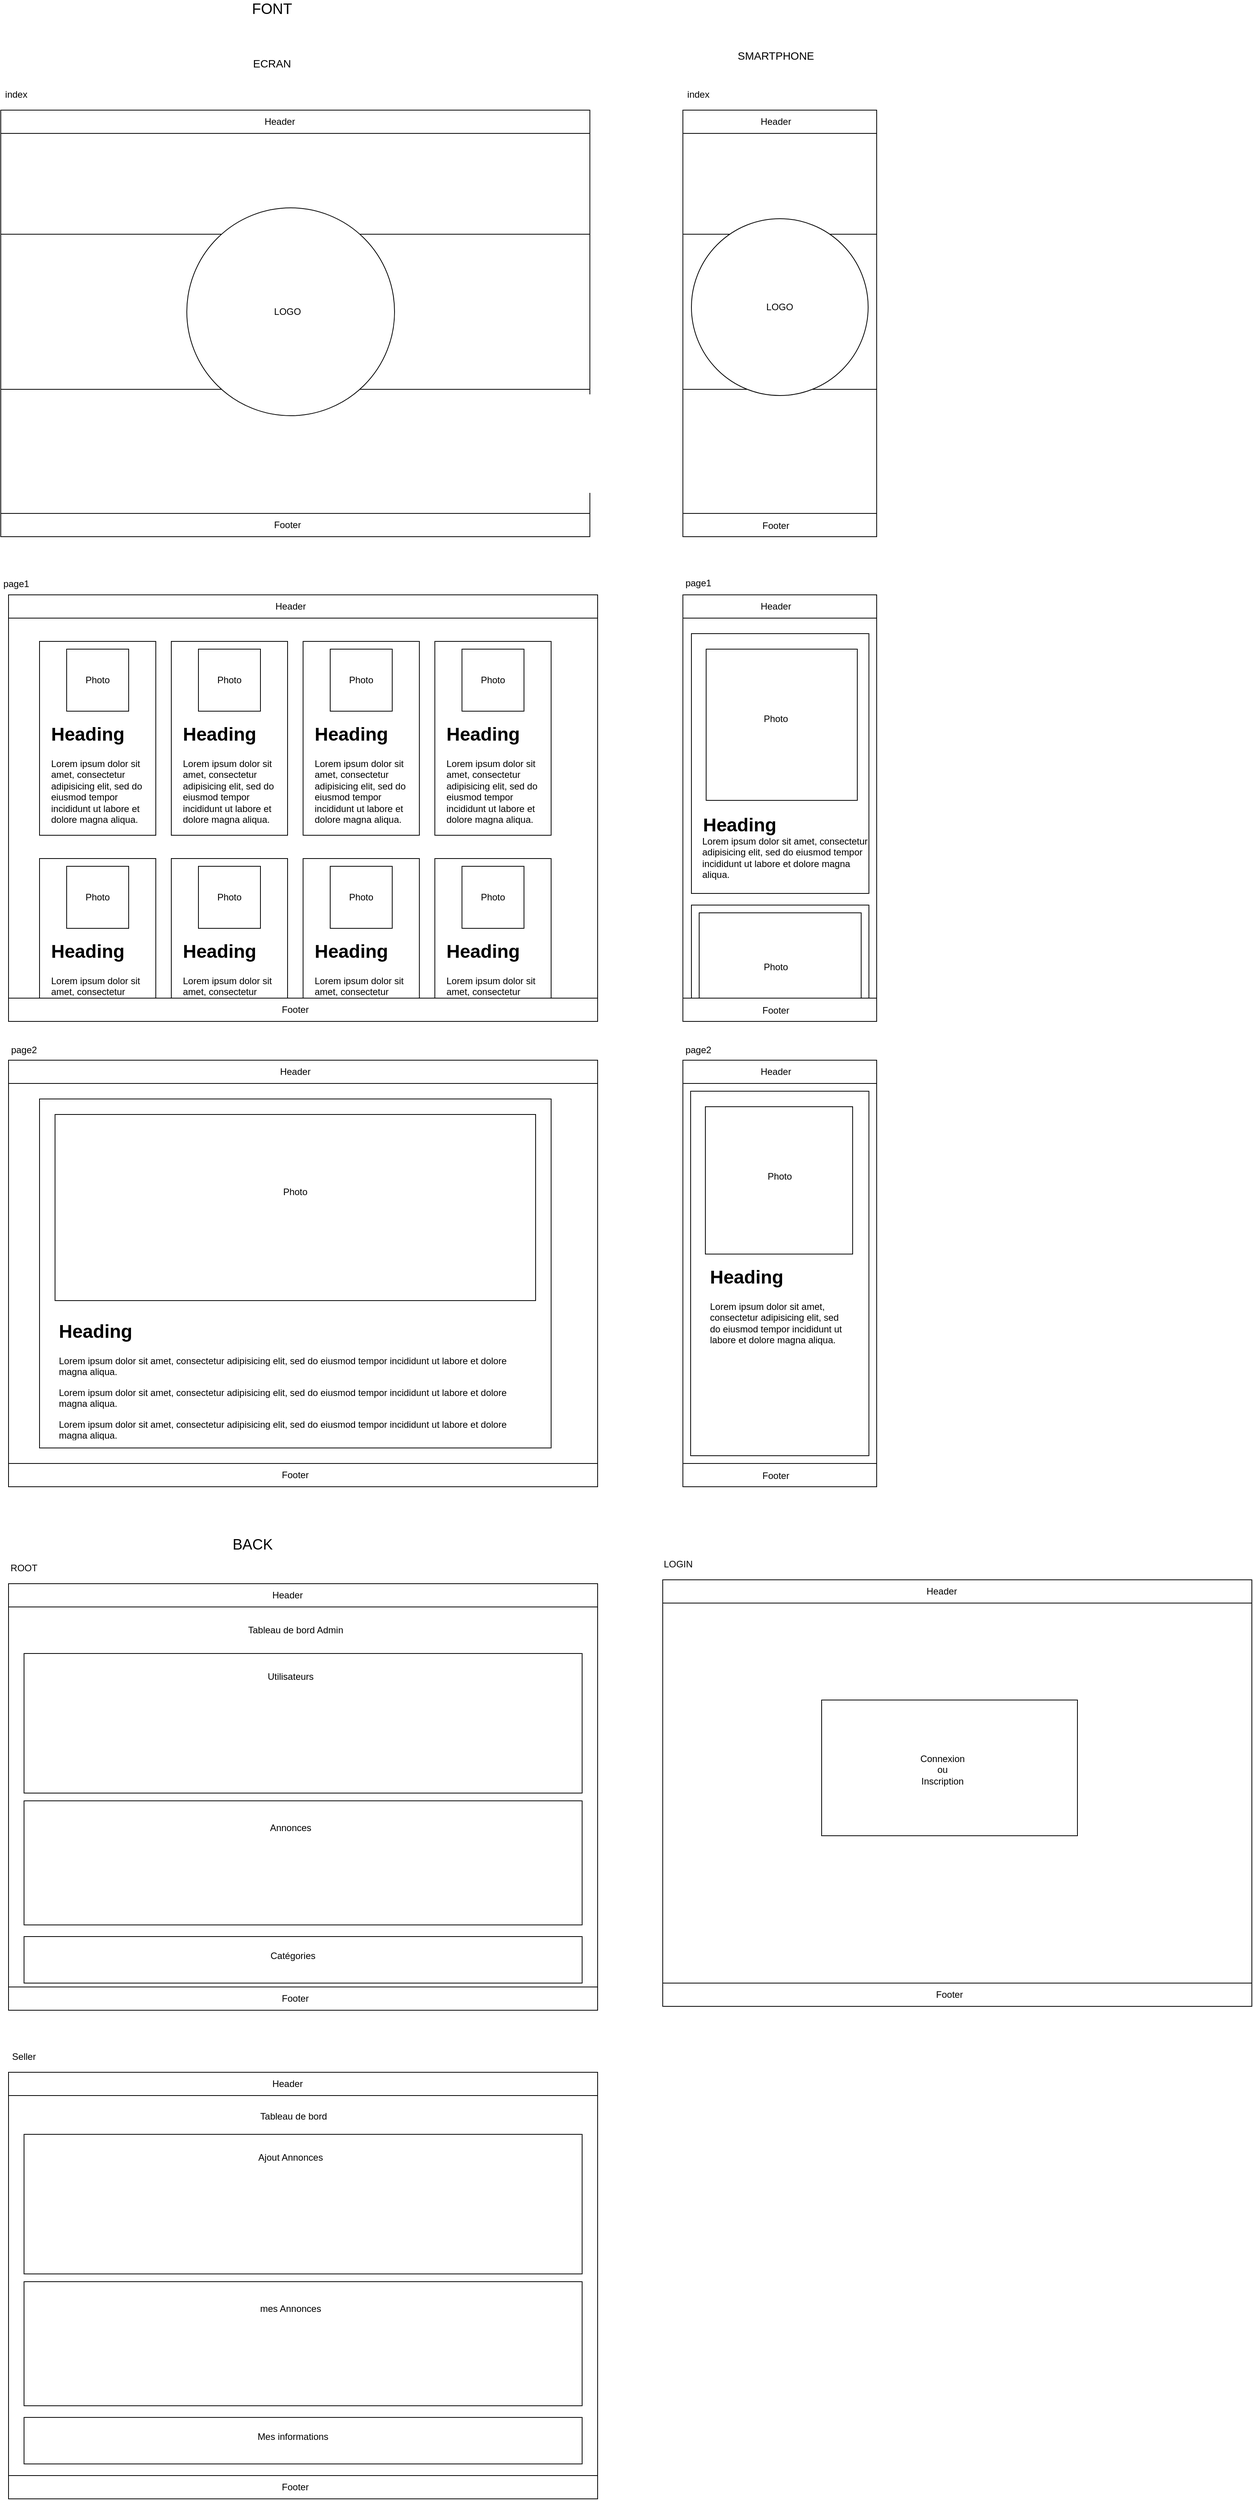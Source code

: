<mxfile version="14.9.8" type="google"><diagram id="tdbX2QrYH0g-Zr-28tCw" name="Page-1"><mxGraphModel dx="1761" dy="2123" grid="1" gridSize="10" guides="1" tooltips="1" connect="1" arrows="1" fold="1" page="1" pageScale="1" pageWidth="827" pageHeight="1169" math="0" shadow="0"><root><mxCell id="0"/><mxCell id="1" parent="0"/><mxCell id="PHDHNmewFoMIFUIKDX9B-2" value="" style="rounded=0;whiteSpace=wrap;html=1;" parent="1" vertex="1"><mxGeometry x="40" y="-1020" width="760" height="550" as="geometry"/></mxCell><mxCell id="PHDHNmewFoMIFUIKDX9B-4" value="" style="rounded=0;whiteSpace=wrap;html=1;" parent="1" vertex="1"><mxGeometry x="40" y="-860" width="760" height="200" as="geometry"/></mxCell><mxCell id="PHDHNmewFoMIFUIKDX9B-5" value="" style="ellipse;whiteSpace=wrap;html=1;aspect=fixed;" parent="1" vertex="1"><mxGeometry x="280" y="-894" width="268" height="268" as="geometry"/></mxCell><mxCell id="PHDHNmewFoMIFUIKDX9B-6" value="LOGO" style="text;html=1;strokeColor=none;fillColor=none;align=center;verticalAlign=middle;whiteSpace=wrap;rounded=0;" parent="1" vertex="1"><mxGeometry x="390" y="-770" width="40" height="20" as="geometry"/></mxCell><mxCell id="PHDHNmewFoMIFUIKDX9B-7" value="" style="rounded=0;whiteSpace=wrap;html=1;" parent="1" vertex="1"><mxGeometry x="40" y="-1020" width="760" height="30" as="geometry"/></mxCell><mxCell id="PHDHNmewFoMIFUIKDX9B-8" value="Header" style="text;html=1;strokeColor=none;fillColor=none;align=center;verticalAlign=middle;whiteSpace=wrap;rounded=0;" parent="1" vertex="1"><mxGeometry x="380" y="-1015" width="40" height="20" as="geometry"/></mxCell><mxCell id="PHDHNmewFoMIFUIKDX9B-11" value="" style="rounded=0;whiteSpace=wrap;html=1;" parent="1" vertex="1"><mxGeometry x="40" y="-500" width="760" height="30" as="geometry"/></mxCell><mxCell id="PHDHNmewFoMIFUIKDX9B-12" value="Footer" style="text;html=1;strokeColor=none;fillColor=none;align=center;verticalAlign=middle;whiteSpace=wrap;rounded=0;" parent="1" vertex="1"><mxGeometry x="390" y="-495" width="40" height="20" as="geometry"/></mxCell><mxCell id="PHDHNmewFoMIFUIKDX9B-13" value="page1" style="text;html=1;strokeColor=none;fillColor=none;align=center;verticalAlign=middle;whiteSpace=wrap;rounded=0;" parent="1" vertex="1"><mxGeometry x="40" y="-419" width="40" height="20" as="geometry"/></mxCell><mxCell id="PHDHNmewFoMIFUIKDX9B-14" value="index" style="text;html=1;strokeColor=none;fillColor=none;align=center;verticalAlign=middle;whiteSpace=wrap;rounded=0;" parent="1" vertex="1"><mxGeometry x="40" y="-1050" width="40" height="20" as="geometry"/></mxCell><mxCell id="9xBGS1cUv5TRzzqlRXga-6" value="" style="rounded=0;whiteSpace=wrap;html=1;" parent="1" vertex="1"><mxGeometry x="50" y="-395" width="760" height="550" as="geometry"/></mxCell><mxCell id="9xBGS1cUv5TRzzqlRXga-4" value="" style="rounded=0;whiteSpace=wrap;html=1;" parent="1" vertex="1"><mxGeometry x="50" y="125" width="760" height="30" as="geometry"/></mxCell><mxCell id="9xBGS1cUv5TRzzqlRXga-5" value="Footer" style="text;html=1;strokeColor=none;fillColor=none;align=center;verticalAlign=middle;whiteSpace=wrap;rounded=0;" parent="1" vertex="1"><mxGeometry x="400" y="130" width="40" height="20" as="geometry"/></mxCell><mxCell id="9xBGS1cUv5TRzzqlRXga-7" value="" style="rounded=0;whiteSpace=wrap;html=1;" parent="1" vertex="1"><mxGeometry x="50" y="-395" width="760" height="30" as="geometry"/></mxCell><mxCell id="9xBGS1cUv5TRzzqlRXga-8" value="Header" style="text;html=1;strokeColor=none;fillColor=none;align=center;verticalAlign=middle;whiteSpace=wrap;rounded=0;" parent="1" vertex="1"><mxGeometry x="394" y="-390" width="40" height="20" as="geometry"/></mxCell><mxCell id="9xBGS1cUv5TRzzqlRXga-10" value="" style="rounded=0;whiteSpace=wrap;html=1;" parent="1" vertex="1"><mxGeometry x="90" y="-335" width="150" height="250" as="geometry"/></mxCell><mxCell id="9xBGS1cUv5TRzzqlRXga-9" value="" style="whiteSpace=wrap;html=1;aspect=fixed;" parent="1" vertex="1"><mxGeometry x="125" y="-325" width="80" height="80" as="geometry"/></mxCell><mxCell id="9xBGS1cUv5TRzzqlRXga-11" value="Photo" style="text;html=1;strokeColor=none;fillColor=none;align=center;verticalAlign=middle;whiteSpace=wrap;rounded=0;" parent="1" vertex="1"><mxGeometry x="145" y="-295" width="40" height="20" as="geometry"/></mxCell><mxCell id="9xBGS1cUv5TRzzqlRXga-12" value="&lt;h1&gt;Heading&lt;/h1&gt;&lt;p&gt;Lorem ipsum dolor sit amet, consectetur adipisicing elit, sed do eiusmod tempor incididunt ut labore et dolore magna aliqua.&lt;/p&gt;" style="text;html=1;strokeColor=none;fillColor=none;spacing=5;spacingTop=-20;whiteSpace=wrap;overflow=hidden;rounded=0;" parent="1" vertex="1"><mxGeometry x="100" y="-235" width="130" height="140" as="geometry"/></mxCell><mxCell id="9xBGS1cUv5TRzzqlRXga-13" value="" style="rounded=0;whiteSpace=wrap;html=1;" parent="1" vertex="1"><mxGeometry x="260" y="-335" width="150" height="250" as="geometry"/></mxCell><mxCell id="9xBGS1cUv5TRzzqlRXga-14" value="" style="whiteSpace=wrap;html=1;aspect=fixed;" parent="1" vertex="1"><mxGeometry x="295" y="-325" width="80" height="80" as="geometry"/></mxCell><mxCell id="9xBGS1cUv5TRzzqlRXga-15" value="Photo" style="text;html=1;strokeColor=none;fillColor=none;align=center;verticalAlign=middle;whiteSpace=wrap;rounded=0;" parent="1" vertex="1"><mxGeometry x="315" y="-295" width="40" height="20" as="geometry"/></mxCell><mxCell id="9xBGS1cUv5TRzzqlRXga-16" value="&lt;h1&gt;Heading&lt;/h1&gt;&lt;p&gt;Lorem ipsum dolor sit amet, consectetur adipisicing elit, sed do eiusmod tempor incididunt ut labore et dolore magna aliqua.&lt;/p&gt;" style="text;html=1;strokeColor=none;fillColor=none;spacing=5;spacingTop=-20;whiteSpace=wrap;overflow=hidden;rounded=0;" parent="1" vertex="1"><mxGeometry x="270" y="-235" width="130" height="140" as="geometry"/></mxCell><mxCell id="9xBGS1cUv5TRzzqlRXga-17" value="" style="rounded=0;whiteSpace=wrap;html=1;" parent="1" vertex="1"><mxGeometry x="430" y="-335" width="150" height="250" as="geometry"/></mxCell><mxCell id="9xBGS1cUv5TRzzqlRXga-18" value="" style="whiteSpace=wrap;html=1;aspect=fixed;" parent="1" vertex="1"><mxGeometry x="465" y="-325" width="80" height="80" as="geometry"/></mxCell><mxCell id="9xBGS1cUv5TRzzqlRXga-19" value="Photo" style="text;html=1;strokeColor=none;fillColor=none;align=center;verticalAlign=middle;whiteSpace=wrap;rounded=0;" parent="1" vertex="1"><mxGeometry x="485" y="-295" width="40" height="20" as="geometry"/></mxCell><mxCell id="9xBGS1cUv5TRzzqlRXga-20" value="&lt;h1&gt;Heading&lt;/h1&gt;&lt;p&gt;Lorem ipsum dolor sit amet, consectetur adipisicing elit, sed do eiusmod tempor incididunt ut labore et dolore magna aliqua.&lt;/p&gt;" style="text;html=1;strokeColor=none;fillColor=none;spacing=5;spacingTop=-20;whiteSpace=wrap;overflow=hidden;rounded=0;" parent="1" vertex="1"><mxGeometry x="440" y="-235" width="130" height="140" as="geometry"/></mxCell><mxCell id="9xBGS1cUv5TRzzqlRXga-21" value="" style="rounded=0;whiteSpace=wrap;html=1;" parent="1" vertex="1"><mxGeometry x="600" y="-335" width="150" height="250" as="geometry"/></mxCell><mxCell id="9xBGS1cUv5TRzzqlRXga-22" value="" style="whiteSpace=wrap;html=1;aspect=fixed;" parent="1" vertex="1"><mxGeometry x="635" y="-325" width="80" height="80" as="geometry"/></mxCell><mxCell id="9xBGS1cUv5TRzzqlRXga-23" value="Photo" style="text;html=1;strokeColor=none;fillColor=none;align=center;verticalAlign=middle;whiteSpace=wrap;rounded=0;" parent="1" vertex="1"><mxGeometry x="655" y="-295" width="40" height="20" as="geometry"/></mxCell><mxCell id="9xBGS1cUv5TRzzqlRXga-24" value="&lt;h1&gt;Heading&lt;/h1&gt;&lt;p&gt;Lorem ipsum dolor sit amet, consectetur adipisicing elit, sed do eiusmod tempor incididunt ut labore et dolore magna aliqua.&lt;/p&gt;" style="text;html=1;strokeColor=none;fillColor=none;spacing=5;spacingTop=-20;whiteSpace=wrap;overflow=hidden;rounded=0;" parent="1" vertex="1"><mxGeometry x="610" y="-235" width="130" height="140" as="geometry"/></mxCell><mxCell id="9xBGS1cUv5TRzzqlRXga-25" value="" style="rounded=0;whiteSpace=wrap;html=1;" parent="1" vertex="1"><mxGeometry x="90" y="-55" width="150" height="180" as="geometry"/></mxCell><mxCell id="9xBGS1cUv5TRzzqlRXga-26" value="" style="whiteSpace=wrap;html=1;aspect=fixed;" parent="1" vertex="1"><mxGeometry x="125" y="-45" width="80" height="80" as="geometry"/></mxCell><mxCell id="9xBGS1cUv5TRzzqlRXga-27" value="Photo" style="text;html=1;strokeColor=none;fillColor=none;align=center;verticalAlign=middle;whiteSpace=wrap;rounded=0;" parent="1" vertex="1"><mxGeometry x="145" y="-15" width="40" height="20" as="geometry"/></mxCell><mxCell id="9xBGS1cUv5TRzzqlRXga-28" value="&lt;h1&gt;Heading&lt;/h1&gt;&lt;p&gt;Lorem ipsum dolor sit amet, consectetur adipisicing elit, sed do eiusmod tempor incididunt ut labore et dolore magna aliqua.&lt;/p&gt;" style="text;html=1;strokeColor=none;fillColor=none;spacing=5;spacingTop=-20;whiteSpace=wrap;overflow=hidden;rounded=0;" parent="1" vertex="1"><mxGeometry x="100" y="45" width="130" height="80" as="geometry"/></mxCell><mxCell id="9xBGS1cUv5TRzzqlRXga-29" value="" style="rounded=0;whiteSpace=wrap;html=1;" parent="1" vertex="1"><mxGeometry x="260" y="-55" width="150" height="180" as="geometry"/></mxCell><mxCell id="9xBGS1cUv5TRzzqlRXga-30" value="" style="whiteSpace=wrap;html=1;aspect=fixed;" parent="1" vertex="1"><mxGeometry x="295" y="-45" width="80" height="80" as="geometry"/></mxCell><mxCell id="9xBGS1cUv5TRzzqlRXga-31" value="Photo" style="text;html=1;strokeColor=none;fillColor=none;align=center;verticalAlign=middle;whiteSpace=wrap;rounded=0;" parent="1" vertex="1"><mxGeometry x="315" y="-15" width="40" height="20" as="geometry"/></mxCell><mxCell id="9xBGS1cUv5TRzzqlRXga-32" value="&lt;h1&gt;Heading&lt;/h1&gt;&lt;p&gt;Lorem ipsum dolor sit amet, consectetur adipisicing elit, sed do eiusmod tempor incididunt ut labore et dolore magna aliqua.&lt;/p&gt;" style="text;html=1;strokeColor=none;fillColor=none;spacing=5;spacingTop=-20;whiteSpace=wrap;overflow=hidden;rounded=0;" parent="1" vertex="1"><mxGeometry x="270" y="45" width="130" height="80" as="geometry"/></mxCell><mxCell id="9xBGS1cUv5TRzzqlRXga-33" value="" style="rounded=0;whiteSpace=wrap;html=1;" parent="1" vertex="1"><mxGeometry x="430" y="-55" width="150" height="180" as="geometry"/></mxCell><mxCell id="9xBGS1cUv5TRzzqlRXga-34" value="" style="whiteSpace=wrap;html=1;aspect=fixed;" parent="1" vertex="1"><mxGeometry x="465" y="-45" width="80" height="80" as="geometry"/></mxCell><mxCell id="9xBGS1cUv5TRzzqlRXga-35" value="Photo" style="text;html=1;strokeColor=none;fillColor=none;align=center;verticalAlign=middle;whiteSpace=wrap;rounded=0;" parent="1" vertex="1"><mxGeometry x="485" y="-15" width="40" height="20" as="geometry"/></mxCell><mxCell id="9xBGS1cUv5TRzzqlRXga-36" value="&lt;h1&gt;Heading&lt;/h1&gt;&lt;p&gt;Lorem ipsum dolor sit amet, consectetur adipisicing elit, sed do eiusmod tempor incididunt ut labore et dolore magna aliqua.&lt;/p&gt;" style="text;html=1;strokeColor=none;fillColor=none;spacing=5;spacingTop=-20;whiteSpace=wrap;overflow=hidden;rounded=0;" parent="1" vertex="1"><mxGeometry x="440" y="45" width="130" height="80" as="geometry"/></mxCell><mxCell id="9xBGS1cUv5TRzzqlRXga-37" value="" style="rounded=0;whiteSpace=wrap;html=1;" parent="1" vertex="1"><mxGeometry x="600" y="-55" width="150" height="180" as="geometry"/></mxCell><mxCell id="9xBGS1cUv5TRzzqlRXga-38" value="" style="whiteSpace=wrap;html=1;aspect=fixed;" parent="1" vertex="1"><mxGeometry x="635" y="-45" width="80" height="80" as="geometry"/></mxCell><mxCell id="9xBGS1cUv5TRzzqlRXga-39" value="Photo" style="text;html=1;strokeColor=none;fillColor=none;align=center;verticalAlign=middle;whiteSpace=wrap;rounded=0;" parent="1" vertex="1"><mxGeometry x="655" y="-15" width="40" height="20" as="geometry"/></mxCell><mxCell id="9xBGS1cUv5TRzzqlRXga-40" value="&lt;h1&gt;Heading&lt;/h1&gt;&lt;p&gt;Lorem ipsum dolor sit amet, consectetur adipisicing elit, sed do eiusmod tempor incididunt ut labore et dolore magna aliqua.&lt;/p&gt;" style="text;html=1;strokeColor=none;fillColor=none;spacing=5;spacingTop=-20;whiteSpace=wrap;overflow=hidden;rounded=0;" parent="1" vertex="1"><mxGeometry x="610" y="45" width="130" height="80" as="geometry"/></mxCell><mxCell id="9xBGS1cUv5TRzzqlRXga-41" value="" style="rounded=0;whiteSpace=wrap;html=1;" parent="1" vertex="1"><mxGeometry x="50" y="205" width="760" height="550" as="geometry"/></mxCell><mxCell id="9xBGS1cUv5TRzzqlRXga-42" value="" style="rounded=0;whiteSpace=wrap;html=1;" parent="1" vertex="1"><mxGeometry x="50" y="205" width="760" height="30" as="geometry"/></mxCell><mxCell id="9xBGS1cUv5TRzzqlRXga-43" value="" style="rounded=0;whiteSpace=wrap;html=1;" parent="1" vertex="1"><mxGeometry x="50" y="725" width="760" height="30" as="geometry"/></mxCell><mxCell id="9xBGS1cUv5TRzzqlRXga-44" value="Header" style="text;html=1;strokeColor=none;fillColor=none;align=center;verticalAlign=middle;whiteSpace=wrap;rounded=0;" parent="1" vertex="1"><mxGeometry x="400" y="210" width="40" height="20" as="geometry"/></mxCell><mxCell id="9xBGS1cUv5TRzzqlRXga-45" value="Footer" style="text;html=1;strokeColor=none;fillColor=none;align=center;verticalAlign=middle;whiteSpace=wrap;rounded=0;" parent="1" vertex="1"><mxGeometry x="400" y="730" width="40" height="20" as="geometry"/></mxCell><mxCell id="9xBGS1cUv5TRzzqlRXga-47" value="" style="rounded=0;whiteSpace=wrap;html=1;" parent="1" vertex="1"><mxGeometry x="90" y="255" width="660" height="450" as="geometry"/></mxCell><mxCell id="9xBGS1cUv5TRzzqlRXga-48" value="&lt;h1&gt;Heading&lt;/h1&gt;&lt;p&gt;Lorem ipsum dolor sit amet, consectetur adipisicing elit, sed do eiusmod tempor incididunt ut labore et dolore magna aliqua.&lt;/p&gt;&lt;p&gt;Lorem ipsum dolor sit amet, consectetur adipisicing elit, sed do eiusmod tempor incididunt ut labore et dolore magna aliqua.&lt;br&gt;&lt;/p&gt;Lorem ipsum dolor sit amet, consectetur adipisicing elit, sed do eiusmod tempor incididunt ut labore et dolore magna aliqua." style="text;html=1;strokeColor=none;fillColor=none;spacing=5;spacingTop=-20;whiteSpace=wrap;overflow=hidden;rounded=0;" parent="1" vertex="1"><mxGeometry x="110" y="535" width="620" height="160" as="geometry"/></mxCell><mxCell id="9xBGS1cUv5TRzzqlRXga-50" value="" style="rounded=0;whiteSpace=wrap;html=1;" parent="1" vertex="1"><mxGeometry x="110" y="275" width="620" height="240" as="geometry"/></mxCell><mxCell id="9xBGS1cUv5TRzzqlRXga-51" value="Photo" style="text;html=1;strokeColor=none;fillColor=none;align=center;verticalAlign=middle;whiteSpace=wrap;rounded=0;" parent="1" vertex="1"><mxGeometry x="400" y="365" width="40" height="20" as="geometry"/></mxCell><mxCell id="9xBGS1cUv5TRzzqlRXga-52" value="" style="rounded=0;whiteSpace=wrap;html=1;" parent="1" vertex="1"><mxGeometry x="920" y="-1020" width="250" height="550" as="geometry"/></mxCell><mxCell id="9xBGS1cUv5TRzzqlRXga-53" value="" style="rounded=0;whiteSpace=wrap;html=1;" parent="1" vertex="1"><mxGeometry x="920" y="-860" width="250" height="200" as="geometry"/></mxCell><mxCell id="9xBGS1cUv5TRzzqlRXga-54" value="" style="ellipse;whiteSpace=wrap;html=1;aspect=fixed;" parent="1" vertex="1"><mxGeometry x="931" y="-880" width="228" height="228" as="geometry"/></mxCell><mxCell id="9xBGS1cUv5TRzzqlRXga-55" value="LOGO" style="text;html=1;strokeColor=none;fillColor=none;align=center;verticalAlign=middle;whiteSpace=wrap;rounded=0;" parent="1" vertex="1"><mxGeometry x="1025" y="-776" width="40" height="20" as="geometry"/></mxCell><mxCell id="9xBGS1cUv5TRzzqlRXga-56" value="" style="rounded=0;whiteSpace=wrap;html=1;" parent="1" vertex="1"><mxGeometry x="920" y="-1020" width="250" height="30" as="geometry"/></mxCell><mxCell id="9xBGS1cUv5TRzzqlRXga-57" value="Header" style="text;html=1;strokeColor=none;fillColor=none;align=center;verticalAlign=middle;whiteSpace=wrap;rounded=0;" parent="1" vertex="1"><mxGeometry x="1020" y="-1015" width="40" height="20" as="geometry"/></mxCell><mxCell id="9xBGS1cUv5TRzzqlRXga-58" value="" style="rounded=0;whiteSpace=wrap;html=1;" parent="1" vertex="1"><mxGeometry x="920" y="-500" width="250" height="30" as="geometry"/></mxCell><mxCell id="9xBGS1cUv5TRzzqlRXga-59" value="Footer" style="text;html=1;strokeColor=none;fillColor=none;align=center;verticalAlign=middle;whiteSpace=wrap;rounded=0;" parent="1" vertex="1"><mxGeometry x="1020" y="-494" width="40" height="20" as="geometry"/></mxCell><mxCell id="9xBGS1cUv5TRzzqlRXga-60" value="index" style="text;html=1;strokeColor=none;fillColor=none;align=center;verticalAlign=middle;whiteSpace=wrap;rounded=0;" parent="1" vertex="1"><mxGeometry x="920" y="-1050" width="40" height="20" as="geometry"/></mxCell><mxCell id="9xBGS1cUv5TRzzqlRXga-62" value="" style="rounded=0;whiteSpace=wrap;html=1;" parent="1" vertex="1"><mxGeometry x="920" y="-395" width="250" height="550" as="geometry"/></mxCell><mxCell id="9xBGS1cUv5TRzzqlRXga-66" value="" style="rounded=0;whiteSpace=wrap;html=1;" parent="1" vertex="1"><mxGeometry x="920" y="-395" width="250" height="30" as="geometry"/></mxCell><mxCell id="9xBGS1cUv5TRzzqlRXga-67" value="Header" style="text;html=1;strokeColor=none;fillColor=none;align=center;verticalAlign=middle;whiteSpace=wrap;rounded=0;" parent="1" vertex="1"><mxGeometry x="1020" y="-390" width="40" height="20" as="geometry"/></mxCell><mxCell id="9xBGS1cUv5TRzzqlRXga-70" value="" style="rounded=0;whiteSpace=wrap;html=1;" parent="1" vertex="1"><mxGeometry x="920" y="205" width="250" height="550" as="geometry"/></mxCell><mxCell id="9xBGS1cUv5TRzzqlRXga-71" value="" style="rounded=0;whiteSpace=wrap;html=1;" parent="1" vertex="1"><mxGeometry x="920" y="205" width="250" height="30" as="geometry"/></mxCell><mxCell id="9xBGS1cUv5TRzzqlRXga-72" value="Header" style="text;html=1;strokeColor=none;fillColor=none;align=center;verticalAlign=middle;whiteSpace=wrap;rounded=0;" parent="1" vertex="1"><mxGeometry x="1020" y="210" width="40" height="20" as="geometry"/></mxCell><mxCell id="9xBGS1cUv5TRzzqlRXga-73" value="" style="rounded=0;whiteSpace=wrap;html=1;" parent="1" vertex="1"><mxGeometry x="920" y="725" width="250" height="30" as="geometry"/></mxCell><mxCell id="9xBGS1cUv5TRzzqlRXga-74" value="Footer" style="text;html=1;strokeColor=none;fillColor=none;align=center;verticalAlign=middle;whiteSpace=wrap;rounded=0;" parent="1" vertex="1"><mxGeometry x="1020" y="731" width="40" height="20" as="geometry"/></mxCell><mxCell id="9xBGS1cUv5TRzzqlRXga-75" value="" style="rounded=0;whiteSpace=wrap;html=1;" parent="1" vertex="1"><mxGeometry x="930" y="245" width="230" height="470" as="geometry"/></mxCell><mxCell id="9xBGS1cUv5TRzzqlRXga-76" value="" style="whiteSpace=wrap;html=1;aspect=fixed;" parent="1" vertex="1"><mxGeometry x="949" y="265" width="190" height="190" as="geometry"/></mxCell><mxCell id="9xBGS1cUv5TRzzqlRXga-77" value="Photo" style="text;html=1;strokeColor=none;fillColor=none;align=center;verticalAlign=middle;whiteSpace=wrap;rounded=0;" parent="1" vertex="1"><mxGeometry x="1025" y="345" width="40" height="20" as="geometry"/></mxCell><mxCell id="9xBGS1cUv5TRzzqlRXga-78" value="&lt;h1&gt;Heading&lt;/h1&gt;&lt;p&gt;Lorem ipsum dolor sit amet, consectetur adipisicing elit, sed do eiusmod tempor incididunt ut labore et dolore magna aliqua.&lt;/p&gt;" style="text;html=1;strokeColor=none;fillColor=none;spacing=5;spacingTop=-20;whiteSpace=wrap;overflow=hidden;rounded=0;" parent="1" vertex="1"><mxGeometry x="950" y="465" width="190" height="220" as="geometry"/></mxCell><mxCell id="9xBGS1cUv5TRzzqlRXga-79" value="" style="rounded=0;whiteSpace=wrap;html=1;" parent="1" vertex="1"><mxGeometry x="931" y="-345" width="229" height="335" as="geometry"/></mxCell><mxCell id="9xBGS1cUv5TRzzqlRXga-80" value="" style="whiteSpace=wrap;html=1;aspect=fixed;" parent="1" vertex="1"><mxGeometry x="950" y="-325" width="195" height="195" as="geometry"/></mxCell><mxCell id="9xBGS1cUv5TRzzqlRXga-81" value="Photo" style="text;html=1;strokeColor=none;fillColor=none;align=center;verticalAlign=middle;whiteSpace=wrap;rounded=0;" parent="1" vertex="1"><mxGeometry x="1020" y="-245" width="40" height="20" as="geometry"/></mxCell><mxCell id="9xBGS1cUv5TRzzqlRXga-82" value="&lt;h1&gt;Heading&lt;/h1&gt;&lt;p&gt;Lorem ipsum dolor sit amet, consectetur adipisicing elit, sed do eiusmod tempor incididunt ut labore et dolore magna aliqua.&lt;/p&gt;" style="text;html=1;strokeColor=none;fillColor=none;spacing=5;spacingTop=-20;whiteSpace=wrap;overflow=hidden;rounded=0;" parent="1" vertex="1"><mxGeometry x="941" y="-118" width="130" height="40" as="geometry"/></mxCell><mxCell id="9xBGS1cUv5TRzzqlRXga-86" value="&lt;h1&gt;&lt;br&gt;&lt;/h1&gt;&lt;p&gt;Lorem ipsum dolor sit amet, consectetur adipisicing elit, sed do eiusmod tempor incididunt ut labore et dolore magna aliqua.&lt;/p&gt;" style="text;html=1;strokeColor=none;fillColor=none;spacing=5;spacingTop=-20;whiteSpace=wrap;overflow=hidden;rounded=0;" parent="1" vertex="1"><mxGeometry x="940" y="-135" width="225" height="140" as="geometry"/></mxCell><mxCell id="9xBGS1cUv5TRzzqlRXga-103" value="page1" style="text;html=1;strokeColor=none;fillColor=none;align=center;verticalAlign=middle;whiteSpace=wrap;rounded=0;" parent="1" vertex="1"><mxGeometry x="920" y="-420" width="40" height="20" as="geometry"/></mxCell><mxCell id="9xBGS1cUv5TRzzqlRXga-104" value="page2" style="text;html=1;strokeColor=none;fillColor=none;align=center;verticalAlign=middle;whiteSpace=wrap;rounded=0;" parent="1" vertex="1"><mxGeometry x="50" y="182" width="40" height="20" as="geometry"/></mxCell><mxCell id="9xBGS1cUv5TRzzqlRXga-105" value="page2" style="text;html=1;strokeColor=none;fillColor=none;align=center;verticalAlign=middle;whiteSpace=wrap;rounded=0;" parent="1" vertex="1"><mxGeometry x="920" y="182" width="40" height="20" as="geometry"/></mxCell><mxCell id="9xBGS1cUv5TRzzqlRXga-106" value="&lt;span style=&quot;font-size: 14px&quot;&gt;ECRAN&lt;/span&gt;" style="text;html=1;strokeColor=none;fillColor=none;align=center;verticalAlign=middle;whiteSpace=wrap;rounded=0;" parent="1" vertex="1"><mxGeometry x="340" y="-1090" width="100" height="20" as="geometry"/></mxCell><mxCell id="9xBGS1cUv5TRzzqlRXga-107" value="&lt;span style=&quot;font-size: 14px&quot;&gt;SMARTPHONE&lt;/span&gt;" style="text;html=1;strokeColor=none;fillColor=none;align=center;verticalAlign=middle;whiteSpace=wrap;rounded=0;" parent="1" vertex="1"><mxGeometry x="990" y="-1100" width="100" height="20" as="geometry"/></mxCell><mxCell id="9xBGS1cUv5TRzzqlRXga-108" value="&lt;font style=&quot;font-size: 19px&quot;&gt;FONT&lt;/font&gt;" style="text;html=1;strokeColor=none;fillColor=none;align=center;verticalAlign=middle;whiteSpace=wrap;rounded=0;" parent="1" vertex="1"><mxGeometry x="295" y="-1160" width="190" height="20" as="geometry"/></mxCell><mxCell id="9xBGS1cUv5TRzzqlRXga-109" value="&lt;font style=&quot;font-size: 19px&quot;&gt;BACK&lt;/font&gt;" style="text;html=1;strokeColor=none;fillColor=none;align=center;verticalAlign=middle;whiteSpace=wrap;rounded=0;" parent="1" vertex="1"><mxGeometry x="270" y="820" width="190" height="20" as="geometry"/></mxCell><mxCell id="9xBGS1cUv5TRzzqlRXga-110" value="" style="rounded=0;whiteSpace=wrap;html=1;" parent="1" vertex="1"><mxGeometry x="50" y="880" width="760" height="550" as="geometry"/></mxCell><mxCell id="9xBGS1cUv5TRzzqlRXga-114" value="" style="rounded=0;whiteSpace=wrap;html=1;" parent="1" vertex="1"><mxGeometry x="50" y="880" width="760" height="30" as="geometry"/></mxCell><mxCell id="9xBGS1cUv5TRzzqlRXga-115" value="Header" style="text;html=1;strokeColor=none;fillColor=none;align=center;verticalAlign=middle;whiteSpace=wrap;rounded=0;" parent="1" vertex="1"><mxGeometry x="390" y="885" width="40" height="20" as="geometry"/></mxCell><mxCell id="9xBGS1cUv5TRzzqlRXga-116" value="" style="rounded=0;whiteSpace=wrap;html=1;" parent="1" vertex="1"><mxGeometry x="50" y="1400" width="760" height="30" as="geometry"/></mxCell><mxCell id="9xBGS1cUv5TRzzqlRXga-117" value="Footer" style="text;html=1;strokeColor=none;fillColor=none;align=center;verticalAlign=middle;whiteSpace=wrap;rounded=0;" parent="1" vertex="1"><mxGeometry x="400" y="1405" width="40" height="20" as="geometry"/></mxCell><mxCell id="9xBGS1cUv5TRzzqlRXga-118" value="ROOT" style="text;html=1;strokeColor=none;fillColor=none;align=center;verticalAlign=middle;whiteSpace=wrap;rounded=0;" parent="1" vertex="1"><mxGeometry x="50" y="850" width="40" height="20" as="geometry"/></mxCell><mxCell id="9xBGS1cUv5TRzzqlRXga-133" value="" style="rounded=0;whiteSpace=wrap;html=1;" parent="1" vertex="1"><mxGeometry x="70" y="970" width="720" height="180" as="geometry"/></mxCell><mxCell id="9xBGS1cUv5TRzzqlRXga-134" value="" style="rounded=0;whiteSpace=wrap;html=1;" parent="1" vertex="1"><mxGeometry x="70" y="1160" width="720" height="160" as="geometry"/></mxCell><mxCell id="9xBGS1cUv5TRzzqlRXga-135" value="&lt;font style=&quot;vertical-align: inherit&quot;&gt;&lt;font style=&quot;vertical-align: inherit&quot;&gt;Tableau de bord Admin&lt;/font&gt;&lt;/font&gt;" style="text;html=1;strokeColor=none;fillColor=none;align=center;verticalAlign=middle;whiteSpace=wrap;rounded=0;" parent="1" vertex="1"><mxGeometry x="327.5" y="930" width="185" height="20" as="geometry"/></mxCell><mxCell id="9xBGS1cUv5TRzzqlRXga-141" value="" style="rounded=0;whiteSpace=wrap;html=1;" parent="1" vertex="1"><mxGeometry x="70" y="1335" width="720" height="60" as="geometry"/></mxCell><mxCell id="9xBGS1cUv5TRzzqlRXga-140" value="&lt;font style=&quot;vertical-align: inherit&quot;&gt;&lt;font style=&quot;vertical-align: inherit&quot;&gt;&lt;font style=&quot;vertical-align: inherit&quot;&gt;&lt;font style=&quot;vertical-align: inherit&quot;&gt;Utilisateurs&lt;/font&gt;&lt;/font&gt;&lt;/font&gt;&lt;/font&gt;" style="text;html=1;strokeColor=none;fillColor=none;align=center;verticalAlign=middle;whiteSpace=wrap;rounded=0;" parent="1" vertex="1"><mxGeometry x="359" y="990" width="110" height="20" as="geometry"/></mxCell><mxCell id="9xBGS1cUv5TRzzqlRXga-146" value="" style="rounded=0;whiteSpace=wrap;html=1;" parent="1" vertex="1"><mxGeometry x="50" y="1510" width="760" height="550" as="geometry"/></mxCell><mxCell id="9xBGS1cUv5TRzzqlRXga-147" value="" style="rounded=0;whiteSpace=wrap;html=1;" parent="1" vertex="1"><mxGeometry x="50" y="1510" width="760" height="30" as="geometry"/></mxCell><mxCell id="9xBGS1cUv5TRzzqlRXga-148" value="Header" style="text;html=1;strokeColor=none;fillColor=none;align=center;verticalAlign=middle;whiteSpace=wrap;rounded=0;" parent="1" vertex="1"><mxGeometry x="390" y="1515" width="40" height="20" as="geometry"/></mxCell><mxCell id="9xBGS1cUv5TRzzqlRXga-149" value="" style="rounded=0;whiteSpace=wrap;html=1;" parent="1" vertex="1"><mxGeometry x="50" y="2030" width="760" height="30" as="geometry"/></mxCell><mxCell id="9xBGS1cUv5TRzzqlRXga-150" value="Footer" style="text;html=1;strokeColor=none;fillColor=none;align=center;verticalAlign=middle;whiteSpace=wrap;rounded=0;" parent="1" vertex="1"><mxGeometry x="400" y="2035" width="40" height="20" as="geometry"/></mxCell><mxCell id="9xBGS1cUv5TRzzqlRXga-151" value="Seller" style="text;html=1;strokeColor=none;fillColor=none;align=center;verticalAlign=middle;whiteSpace=wrap;rounded=0;" parent="1" vertex="1"><mxGeometry x="50" y="1480" width="40" height="20" as="geometry"/></mxCell><mxCell id="9xBGS1cUv5TRzzqlRXga-161" value="" style="rounded=0;whiteSpace=wrap;html=1;" parent="1" vertex="1"><mxGeometry x="894" y="875" width="760" height="550" as="geometry"/></mxCell><mxCell id="9xBGS1cUv5TRzzqlRXga-162" value="" style="rounded=0;whiteSpace=wrap;html=1;" parent="1" vertex="1"><mxGeometry x="894" y="875" width="760" height="30" as="geometry"/></mxCell><mxCell id="9xBGS1cUv5TRzzqlRXga-163" value="Header" style="text;html=1;strokeColor=none;fillColor=none;align=center;verticalAlign=middle;whiteSpace=wrap;rounded=0;" parent="1" vertex="1"><mxGeometry x="1234" y="880" width="40" height="20" as="geometry"/></mxCell><mxCell id="9xBGS1cUv5TRzzqlRXga-164" value="" style="rounded=0;whiteSpace=wrap;html=1;" parent="1" vertex="1"><mxGeometry x="894" y="1395" width="760" height="30" as="geometry"/></mxCell><mxCell id="9xBGS1cUv5TRzzqlRXga-165" value="Footer" style="text;html=1;strokeColor=none;fillColor=none;align=center;verticalAlign=middle;whiteSpace=wrap;rounded=0;" parent="1" vertex="1"><mxGeometry x="1244" y="1400" width="40" height="20" as="geometry"/></mxCell><mxCell id="9xBGS1cUv5TRzzqlRXga-166" value="LOGIN" style="text;html=1;strokeColor=none;fillColor=none;align=center;verticalAlign=middle;whiteSpace=wrap;rounded=0;" parent="1" vertex="1"><mxGeometry x="894" y="845" width="40" height="20" as="geometry"/></mxCell><mxCell id="9xBGS1cUv5TRzzqlRXga-167" value="" style="rounded=0;whiteSpace=wrap;html=1;" parent="1" vertex="1"><mxGeometry x="1099" y="1030" width="330" height="175" as="geometry"/></mxCell><mxCell id="9xBGS1cUv5TRzzqlRXga-175" value="Connexion&lt;br&gt;ou&lt;br&gt;Inscription" style="text;html=1;strokeColor=none;fillColor=none;align=center;verticalAlign=middle;whiteSpace=wrap;rounded=0;" parent="1" vertex="1"><mxGeometry x="1160" y="1110" width="190" height="20" as="geometry"/></mxCell><mxCell id="N7AoubpolCe9P_YGSEqO-1" value="" style="rounded=0;whiteSpace=wrap;html=1;" vertex="1" parent="1"><mxGeometry x="931" y="5" width="229" height="125" as="geometry"/></mxCell><mxCell id="N7AoubpolCe9P_YGSEqO-5" value="" style="rounded=0;whiteSpace=wrap;html=1;" vertex="1" parent="1"><mxGeometry x="941" y="15" width="209" height="115" as="geometry"/></mxCell><mxCell id="9xBGS1cUv5TRzzqlRXga-68" value="" style="rounded=0;whiteSpace=wrap;html=1;" parent="1" vertex="1"><mxGeometry x="920" y="125" width="250" height="30" as="geometry"/></mxCell><mxCell id="9xBGS1cUv5TRzzqlRXga-69" value="Footer" style="text;html=1;strokeColor=none;fillColor=none;align=center;verticalAlign=middle;whiteSpace=wrap;rounded=0;" parent="1" vertex="1"><mxGeometry x="1020" y="131" width="40" height="20" as="geometry"/></mxCell><mxCell id="N7AoubpolCe9P_YGSEqO-3" value="Photo" style="text;html=1;strokeColor=none;fillColor=none;align=center;verticalAlign=middle;whiteSpace=wrap;rounded=0;" vertex="1" parent="1"><mxGeometry x="1020" y="75" width="40" height="20" as="geometry"/></mxCell><mxCell id="N7AoubpolCe9P_YGSEqO-8" value="&lt;font style=&quot;vertical-align: inherit&quot;&gt;&lt;font style=&quot;vertical-align: inherit&quot;&gt;&lt;font style=&quot;vertical-align: inherit&quot;&gt;&lt;font style=&quot;vertical-align: inherit&quot;&gt;Annonces&lt;/font&gt;&lt;/font&gt;&lt;/font&gt;&lt;/font&gt;" style="text;html=1;strokeColor=none;fillColor=none;align=center;verticalAlign=middle;whiteSpace=wrap;rounded=0;" vertex="1" parent="1"><mxGeometry x="359" y="1185" width="110" height="20" as="geometry"/></mxCell><mxCell id="N7AoubpolCe9P_YGSEqO-9" value="&lt;font style=&quot;vertical-align: inherit&quot;&gt;&lt;font style=&quot;vertical-align: inherit&quot;&gt;&lt;font style=&quot;vertical-align: inherit&quot;&gt;&lt;font style=&quot;vertical-align: inherit&quot;&gt;Catégories&lt;/font&gt;&lt;/font&gt;&lt;/font&gt;&lt;/font&gt;" style="text;html=1;strokeColor=none;fillColor=none;align=center;verticalAlign=middle;whiteSpace=wrap;rounded=0;" vertex="1" parent="1"><mxGeometry x="362" y="1350" width="110" height="20" as="geometry"/></mxCell><mxCell id="N7AoubpolCe9P_YGSEqO-11" value="" style="rounded=0;whiteSpace=wrap;html=1;" vertex="1" parent="1"><mxGeometry x="70" y="1590" width="720" height="180" as="geometry"/></mxCell><mxCell id="N7AoubpolCe9P_YGSEqO-12" value="" style="rounded=0;whiteSpace=wrap;html=1;" vertex="1" parent="1"><mxGeometry x="70" y="1780" width="720" height="160" as="geometry"/></mxCell><mxCell id="N7AoubpolCe9P_YGSEqO-13" value="&lt;font style=&quot;vertical-align: inherit&quot;&gt;&lt;font style=&quot;vertical-align: inherit&quot;&gt;&lt;font style=&quot;vertical-align: inherit&quot;&gt;&lt;font style=&quot;vertical-align: inherit&quot;&gt;Tableau de bord&amp;nbsp;&lt;/font&gt;&lt;/font&gt;&lt;/font&gt;&lt;/font&gt;" style="text;html=1;strokeColor=none;fillColor=none;align=center;verticalAlign=middle;whiteSpace=wrap;rounded=0;" vertex="1" parent="1"><mxGeometry x="326.5" y="1557" width="185" height="20" as="geometry"/></mxCell><mxCell id="N7AoubpolCe9P_YGSEqO-14" value="" style="rounded=0;whiteSpace=wrap;html=1;" vertex="1" parent="1"><mxGeometry x="70" y="1955" width="720" height="60" as="geometry"/></mxCell><mxCell id="N7AoubpolCe9P_YGSEqO-15" value="&lt;font style=&quot;vertical-align: inherit&quot;&gt;&lt;font style=&quot;vertical-align: inherit&quot;&gt;&lt;font style=&quot;vertical-align: inherit&quot;&gt;&lt;font style=&quot;vertical-align: inherit&quot;&gt;&lt;font style=&quot;vertical-align: inherit&quot;&gt;&lt;font style=&quot;vertical-align: inherit&quot;&gt;&lt;font style=&quot;vertical-align: inherit&quot;&gt;&lt;font style=&quot;vertical-align: inherit&quot;&gt;Ajout Annonces&lt;/font&gt;&lt;/font&gt;&lt;/font&gt;&lt;/font&gt;&lt;/font&gt;&lt;/font&gt;&lt;/font&gt;&lt;/font&gt;" style="text;html=1;strokeColor=none;fillColor=none;align=center;verticalAlign=middle;whiteSpace=wrap;rounded=0;" vertex="1" parent="1"><mxGeometry x="359" y="1610" width="110" height="20" as="geometry"/></mxCell><mxCell id="N7AoubpolCe9P_YGSEqO-16" value="&lt;font style=&quot;vertical-align: inherit&quot;&gt;&lt;font style=&quot;vertical-align: inherit&quot;&gt;&lt;font style=&quot;vertical-align: inherit&quot;&gt;&lt;font style=&quot;vertical-align: inherit&quot;&gt;&lt;font style=&quot;vertical-align: inherit&quot;&gt;&lt;font style=&quot;vertical-align: inherit&quot;&gt;mes Annonces&lt;/font&gt;&lt;/font&gt;&lt;/font&gt;&lt;/font&gt;&lt;/font&gt;&lt;/font&gt;" style="text;html=1;strokeColor=none;fillColor=none;align=center;verticalAlign=middle;whiteSpace=wrap;rounded=0;" vertex="1" parent="1"><mxGeometry x="359" y="1805" width="110" height="20" as="geometry"/></mxCell><mxCell id="N7AoubpolCe9P_YGSEqO-17" value="&lt;font style=&quot;vertical-align: inherit&quot;&gt;&lt;font style=&quot;vertical-align: inherit&quot;&gt;&lt;font style=&quot;vertical-align: inherit&quot;&gt;&lt;font style=&quot;vertical-align: inherit&quot;&gt;&lt;font style=&quot;vertical-align: inherit&quot;&gt;&lt;font style=&quot;vertical-align: inherit&quot;&gt;Mes informations&lt;/font&gt;&lt;/font&gt;&lt;/font&gt;&lt;/font&gt;&lt;/font&gt;&lt;/font&gt;" style="text;html=1;strokeColor=none;fillColor=none;align=center;verticalAlign=middle;whiteSpace=wrap;rounded=0;" vertex="1" parent="1"><mxGeometry x="362" y="1970" width="110" height="20" as="geometry"/></mxCell></root></mxGraphModel></diagram></mxfile>